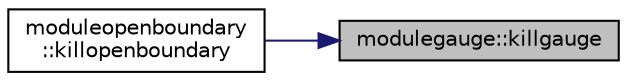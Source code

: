 digraph "modulegauge::killgauge"
{
 // LATEX_PDF_SIZE
  edge [fontname="Helvetica",fontsize="10",labelfontname="Helvetica",labelfontsize="10"];
  node [fontname="Helvetica",fontsize="10",shape=record];
  rankdir="RL";
  Node1 [label="modulegauge::killgauge",height=0.2,width=0.4,color="black", fillcolor="grey75", style="filled", fontcolor="black",tooltip=" "];
  Node1 -> Node2 [dir="back",color="midnightblue",fontsize="10",style="solid",fontname="Helvetica"];
  Node2 [label="moduleopenboundary\l::killopenboundary",height=0.2,width=0.4,color="black", fillcolor="white", style="filled",URL="$namespacemoduleopenboundary.html#aeb84e486854c5a1124aae3804680b09b",tooltip=" "];
}
